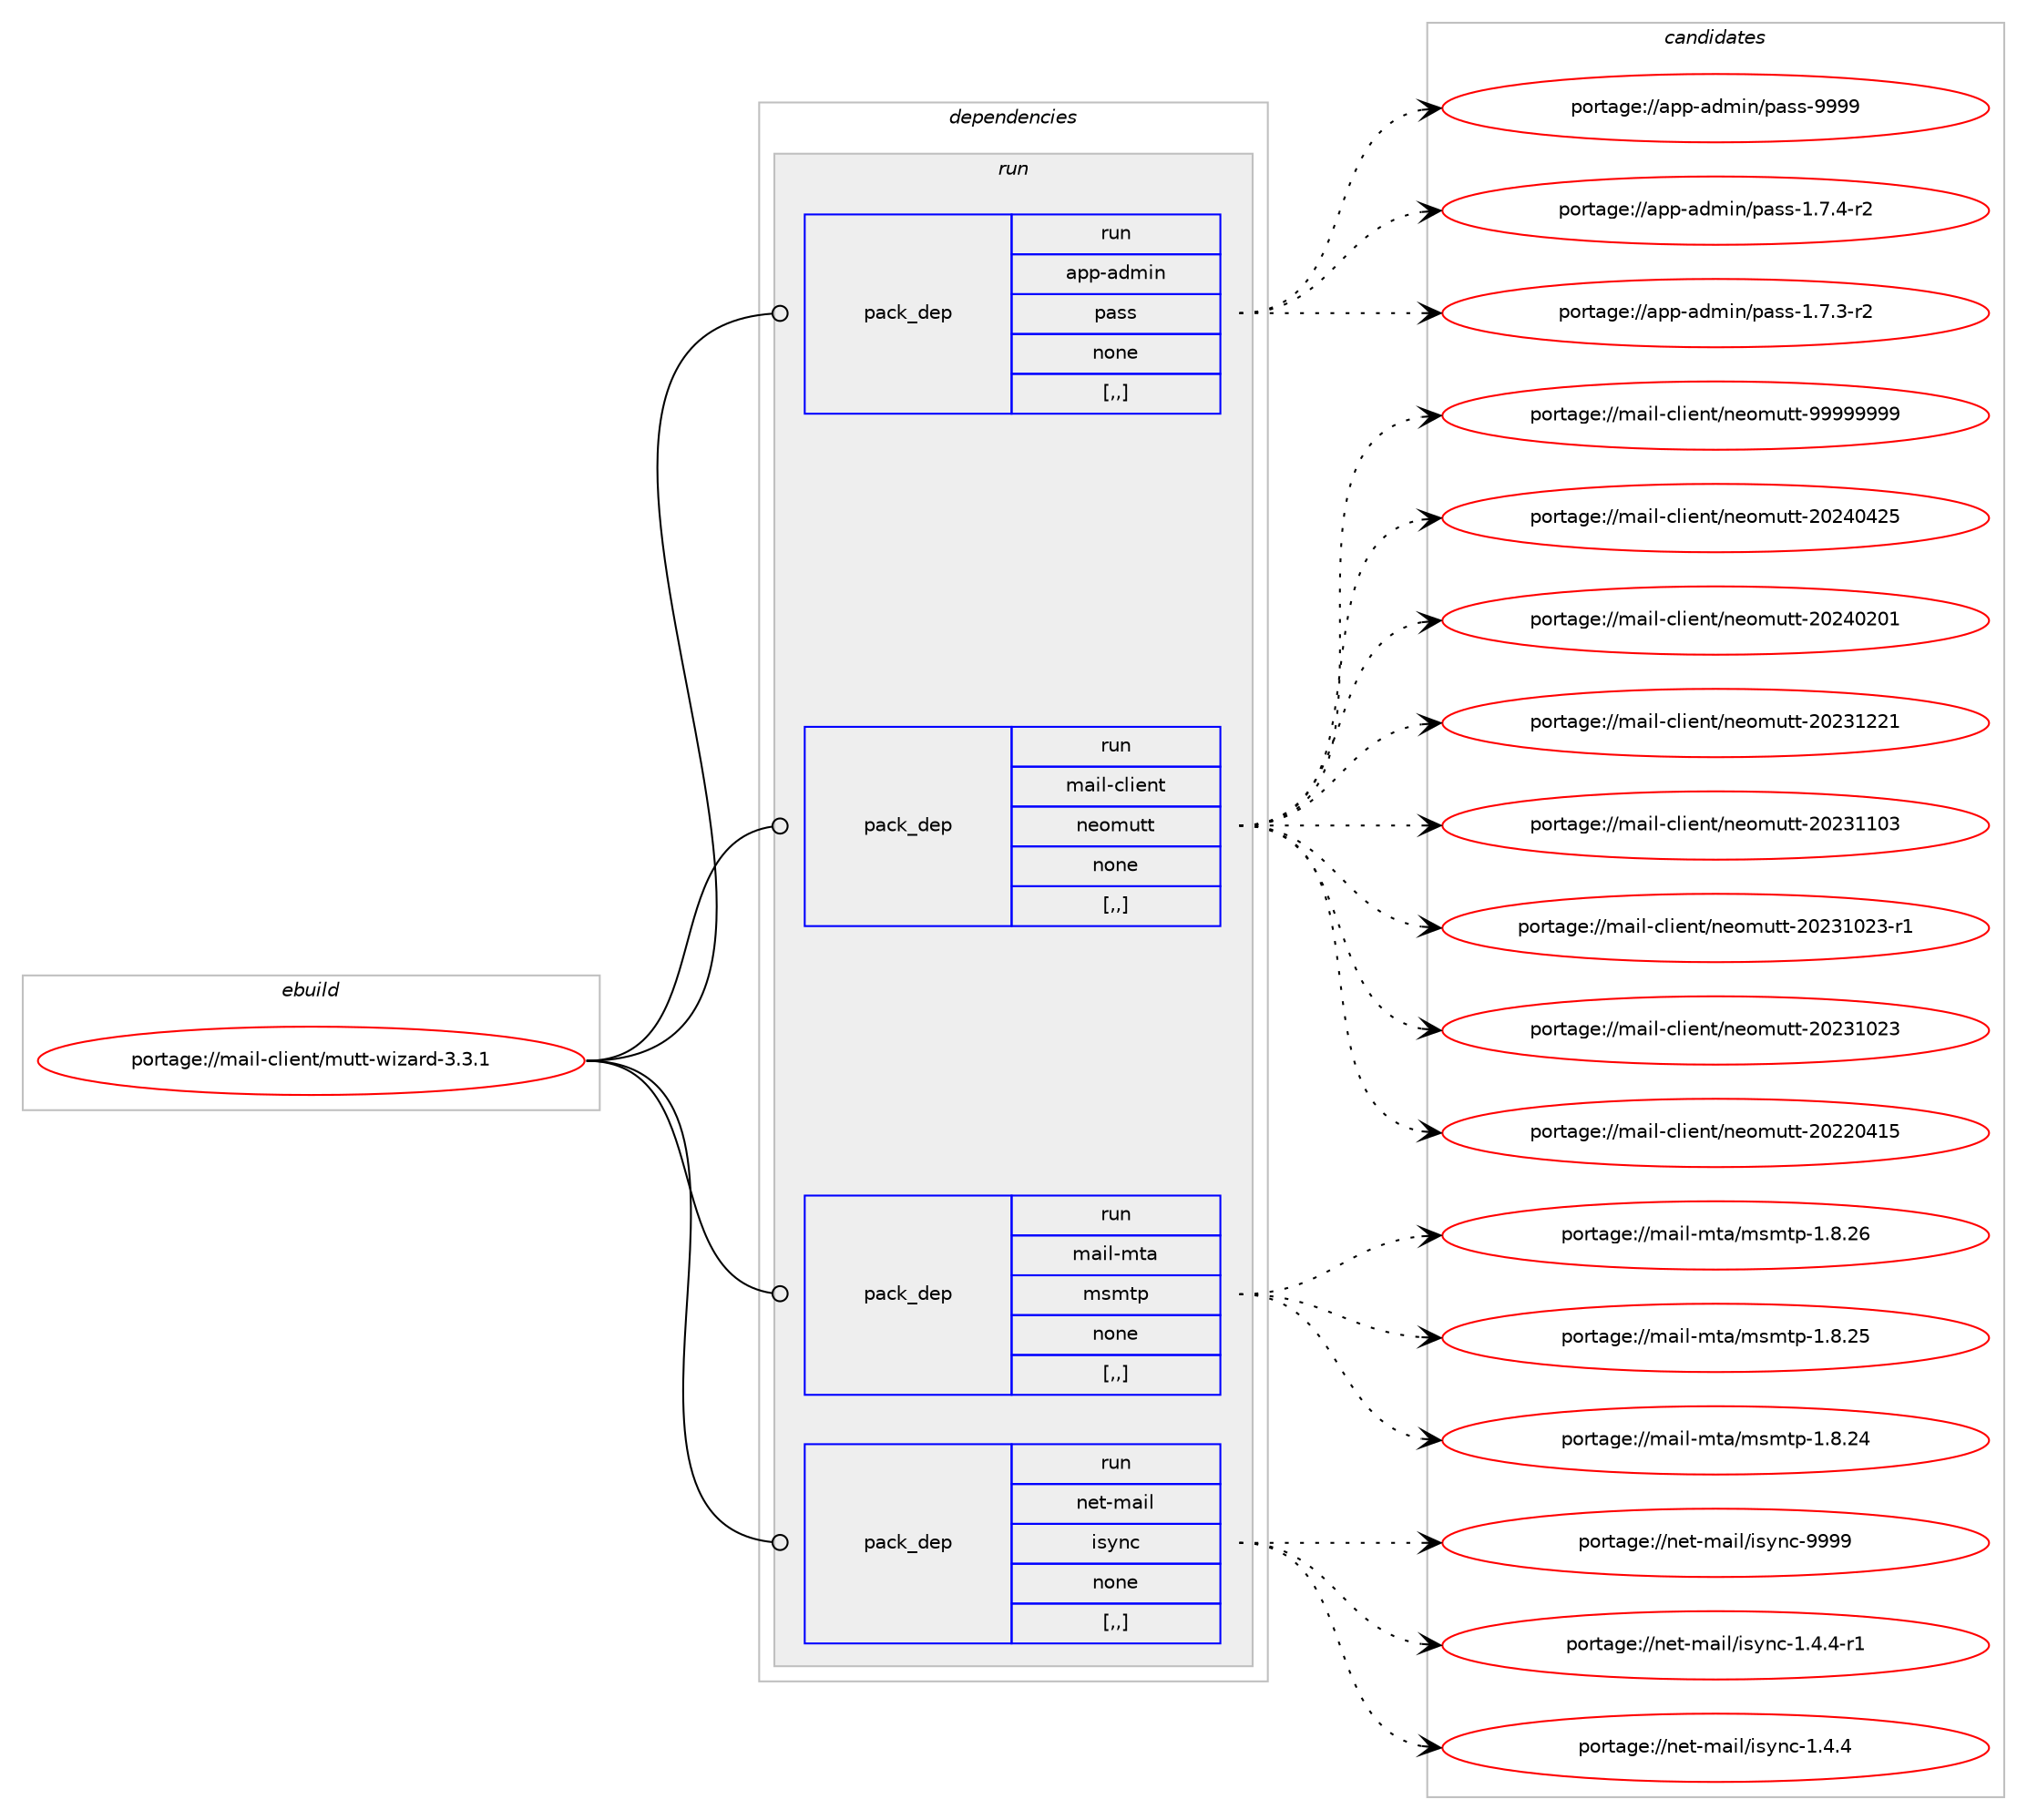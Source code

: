 digraph prolog {

# *************
# Graph options
# *************

newrank=true;
concentrate=true;
compound=true;
graph [rankdir=LR,fontname=Helvetica,fontsize=10,ranksep=1.5];#, ranksep=2.5, nodesep=0.2];
edge  [arrowhead=vee];
node  [fontname=Helvetica,fontsize=10];

# **********
# The ebuild
# **********

subgraph cluster_leftcol {
color=gray;
label=<<i>ebuild</i>>;
id [label="portage://mail-client/mutt-wizard-3.3.1", color=red, width=4, href="../mail-client/mutt-wizard-3.3.1.svg"];
}

# ****************
# The dependencies
# ****************

subgraph cluster_midcol {
color=gray;
label=<<i>dependencies</i>>;
subgraph cluster_compile {
fillcolor="#eeeeee";
style=filled;
label=<<i>compile</i>>;
}
subgraph cluster_compileandrun {
fillcolor="#eeeeee";
style=filled;
label=<<i>compile and run</i>>;
}
subgraph cluster_run {
fillcolor="#eeeeee";
style=filled;
label=<<i>run</i>>;
subgraph pack205254 {
dependency277072 [label=<<TABLE BORDER="0" CELLBORDER="1" CELLSPACING="0" CELLPADDING="4" WIDTH="220"><TR><TD ROWSPAN="6" CELLPADDING="30">pack_dep</TD></TR><TR><TD WIDTH="110">run</TD></TR><TR><TD>app-admin</TD></TR><TR><TD>pass</TD></TR><TR><TD>none</TD></TR><TR><TD>[,,]</TD></TR></TABLE>>, shape=none, color=blue];
}
id:e -> dependency277072:w [weight=20,style="solid",arrowhead="odot"];
subgraph pack205255 {
dependency277073 [label=<<TABLE BORDER="0" CELLBORDER="1" CELLSPACING="0" CELLPADDING="4" WIDTH="220"><TR><TD ROWSPAN="6" CELLPADDING="30">pack_dep</TD></TR><TR><TD WIDTH="110">run</TD></TR><TR><TD>mail-client</TD></TR><TR><TD>neomutt</TD></TR><TR><TD>none</TD></TR><TR><TD>[,,]</TD></TR></TABLE>>, shape=none, color=blue];
}
id:e -> dependency277073:w [weight=20,style="solid",arrowhead="odot"];
subgraph pack205256 {
dependency277074 [label=<<TABLE BORDER="0" CELLBORDER="1" CELLSPACING="0" CELLPADDING="4" WIDTH="220"><TR><TD ROWSPAN="6" CELLPADDING="30">pack_dep</TD></TR><TR><TD WIDTH="110">run</TD></TR><TR><TD>mail-mta</TD></TR><TR><TD>msmtp</TD></TR><TR><TD>none</TD></TR><TR><TD>[,,]</TD></TR></TABLE>>, shape=none, color=blue];
}
id:e -> dependency277074:w [weight=20,style="solid",arrowhead="odot"];
subgraph pack205257 {
dependency277075 [label=<<TABLE BORDER="0" CELLBORDER="1" CELLSPACING="0" CELLPADDING="4" WIDTH="220"><TR><TD ROWSPAN="6" CELLPADDING="30">pack_dep</TD></TR><TR><TD WIDTH="110">run</TD></TR><TR><TD>net-mail</TD></TR><TR><TD>isync</TD></TR><TR><TD>none</TD></TR><TR><TD>[,,]</TD></TR></TABLE>>, shape=none, color=blue];
}
id:e -> dependency277075:w [weight=20,style="solid",arrowhead="odot"];
}
}

# **************
# The candidates
# **************

subgraph cluster_choices {
rank=same;
color=gray;
label=<<i>candidates</i>>;

subgraph choice205254 {
color=black;
nodesep=1;
choice97112112459710010910511047112971151154557575757 [label="portage://app-admin/pass-9999", color=red, width=4,href="../app-admin/pass-9999.svg"];
choice97112112459710010910511047112971151154549465546524511450 [label="portage://app-admin/pass-1.7.4-r2", color=red, width=4,href="../app-admin/pass-1.7.4-r2.svg"];
choice97112112459710010910511047112971151154549465546514511450 [label="portage://app-admin/pass-1.7.3-r2", color=red, width=4,href="../app-admin/pass-1.7.3-r2.svg"];
dependency277072:e -> choice97112112459710010910511047112971151154557575757:w [style=dotted,weight="100"];
dependency277072:e -> choice97112112459710010910511047112971151154549465546524511450:w [style=dotted,weight="100"];
dependency277072:e -> choice97112112459710010910511047112971151154549465546514511450:w [style=dotted,weight="100"];
}
subgraph choice205255 {
color=black;
nodesep=1;
choice10997105108459910810510111011647110101111109117116116455757575757575757 [label="portage://mail-client/neomutt-99999999", color=red, width=4,href="../mail-client/neomutt-99999999.svg"];
choice10997105108459910810510111011647110101111109117116116455048505248525053 [label="portage://mail-client/neomutt-20240425", color=red, width=4,href="../mail-client/neomutt-20240425.svg"];
choice10997105108459910810510111011647110101111109117116116455048505248504849 [label="portage://mail-client/neomutt-20240201", color=red, width=4,href="../mail-client/neomutt-20240201.svg"];
choice10997105108459910810510111011647110101111109117116116455048505149505049 [label="portage://mail-client/neomutt-20231221", color=red, width=4,href="../mail-client/neomutt-20231221.svg"];
choice10997105108459910810510111011647110101111109117116116455048505149494851 [label="portage://mail-client/neomutt-20231103", color=red, width=4,href="../mail-client/neomutt-20231103.svg"];
choice109971051084599108105101110116471101011111091171161164550485051494850514511449 [label="portage://mail-client/neomutt-20231023-r1", color=red, width=4,href="../mail-client/neomutt-20231023-r1.svg"];
choice10997105108459910810510111011647110101111109117116116455048505149485051 [label="portage://mail-client/neomutt-20231023", color=red, width=4,href="../mail-client/neomutt-20231023.svg"];
choice10997105108459910810510111011647110101111109117116116455048505048524953 [label="portage://mail-client/neomutt-20220415", color=red, width=4,href="../mail-client/neomutt-20220415.svg"];
dependency277073:e -> choice10997105108459910810510111011647110101111109117116116455757575757575757:w [style=dotted,weight="100"];
dependency277073:e -> choice10997105108459910810510111011647110101111109117116116455048505248525053:w [style=dotted,weight="100"];
dependency277073:e -> choice10997105108459910810510111011647110101111109117116116455048505248504849:w [style=dotted,weight="100"];
dependency277073:e -> choice10997105108459910810510111011647110101111109117116116455048505149505049:w [style=dotted,weight="100"];
dependency277073:e -> choice10997105108459910810510111011647110101111109117116116455048505149494851:w [style=dotted,weight="100"];
dependency277073:e -> choice109971051084599108105101110116471101011111091171161164550485051494850514511449:w [style=dotted,weight="100"];
dependency277073:e -> choice10997105108459910810510111011647110101111109117116116455048505149485051:w [style=dotted,weight="100"];
dependency277073:e -> choice10997105108459910810510111011647110101111109117116116455048505048524953:w [style=dotted,weight="100"];
}
subgraph choice205256 {
color=black;
nodesep=1;
choice1099710510845109116974710911510911611245494656465054 [label="portage://mail-mta/msmtp-1.8.26", color=red, width=4,href="../mail-mta/msmtp-1.8.26.svg"];
choice1099710510845109116974710911510911611245494656465053 [label="portage://mail-mta/msmtp-1.8.25", color=red, width=4,href="../mail-mta/msmtp-1.8.25.svg"];
choice1099710510845109116974710911510911611245494656465052 [label="portage://mail-mta/msmtp-1.8.24", color=red, width=4,href="../mail-mta/msmtp-1.8.24.svg"];
dependency277074:e -> choice1099710510845109116974710911510911611245494656465054:w [style=dotted,weight="100"];
dependency277074:e -> choice1099710510845109116974710911510911611245494656465053:w [style=dotted,weight="100"];
dependency277074:e -> choice1099710510845109116974710911510911611245494656465052:w [style=dotted,weight="100"];
}
subgraph choice205257 {
color=black;
nodesep=1;
choice110101116451099710510847105115121110994557575757 [label="portage://net-mail/isync-9999", color=red, width=4,href="../net-mail/isync-9999.svg"];
choice110101116451099710510847105115121110994549465246524511449 [label="portage://net-mail/isync-1.4.4-r1", color=red, width=4,href="../net-mail/isync-1.4.4-r1.svg"];
choice11010111645109971051084710511512111099454946524652 [label="portage://net-mail/isync-1.4.4", color=red, width=4,href="../net-mail/isync-1.4.4.svg"];
dependency277075:e -> choice110101116451099710510847105115121110994557575757:w [style=dotted,weight="100"];
dependency277075:e -> choice110101116451099710510847105115121110994549465246524511449:w [style=dotted,weight="100"];
dependency277075:e -> choice11010111645109971051084710511512111099454946524652:w [style=dotted,weight="100"];
}
}

}
